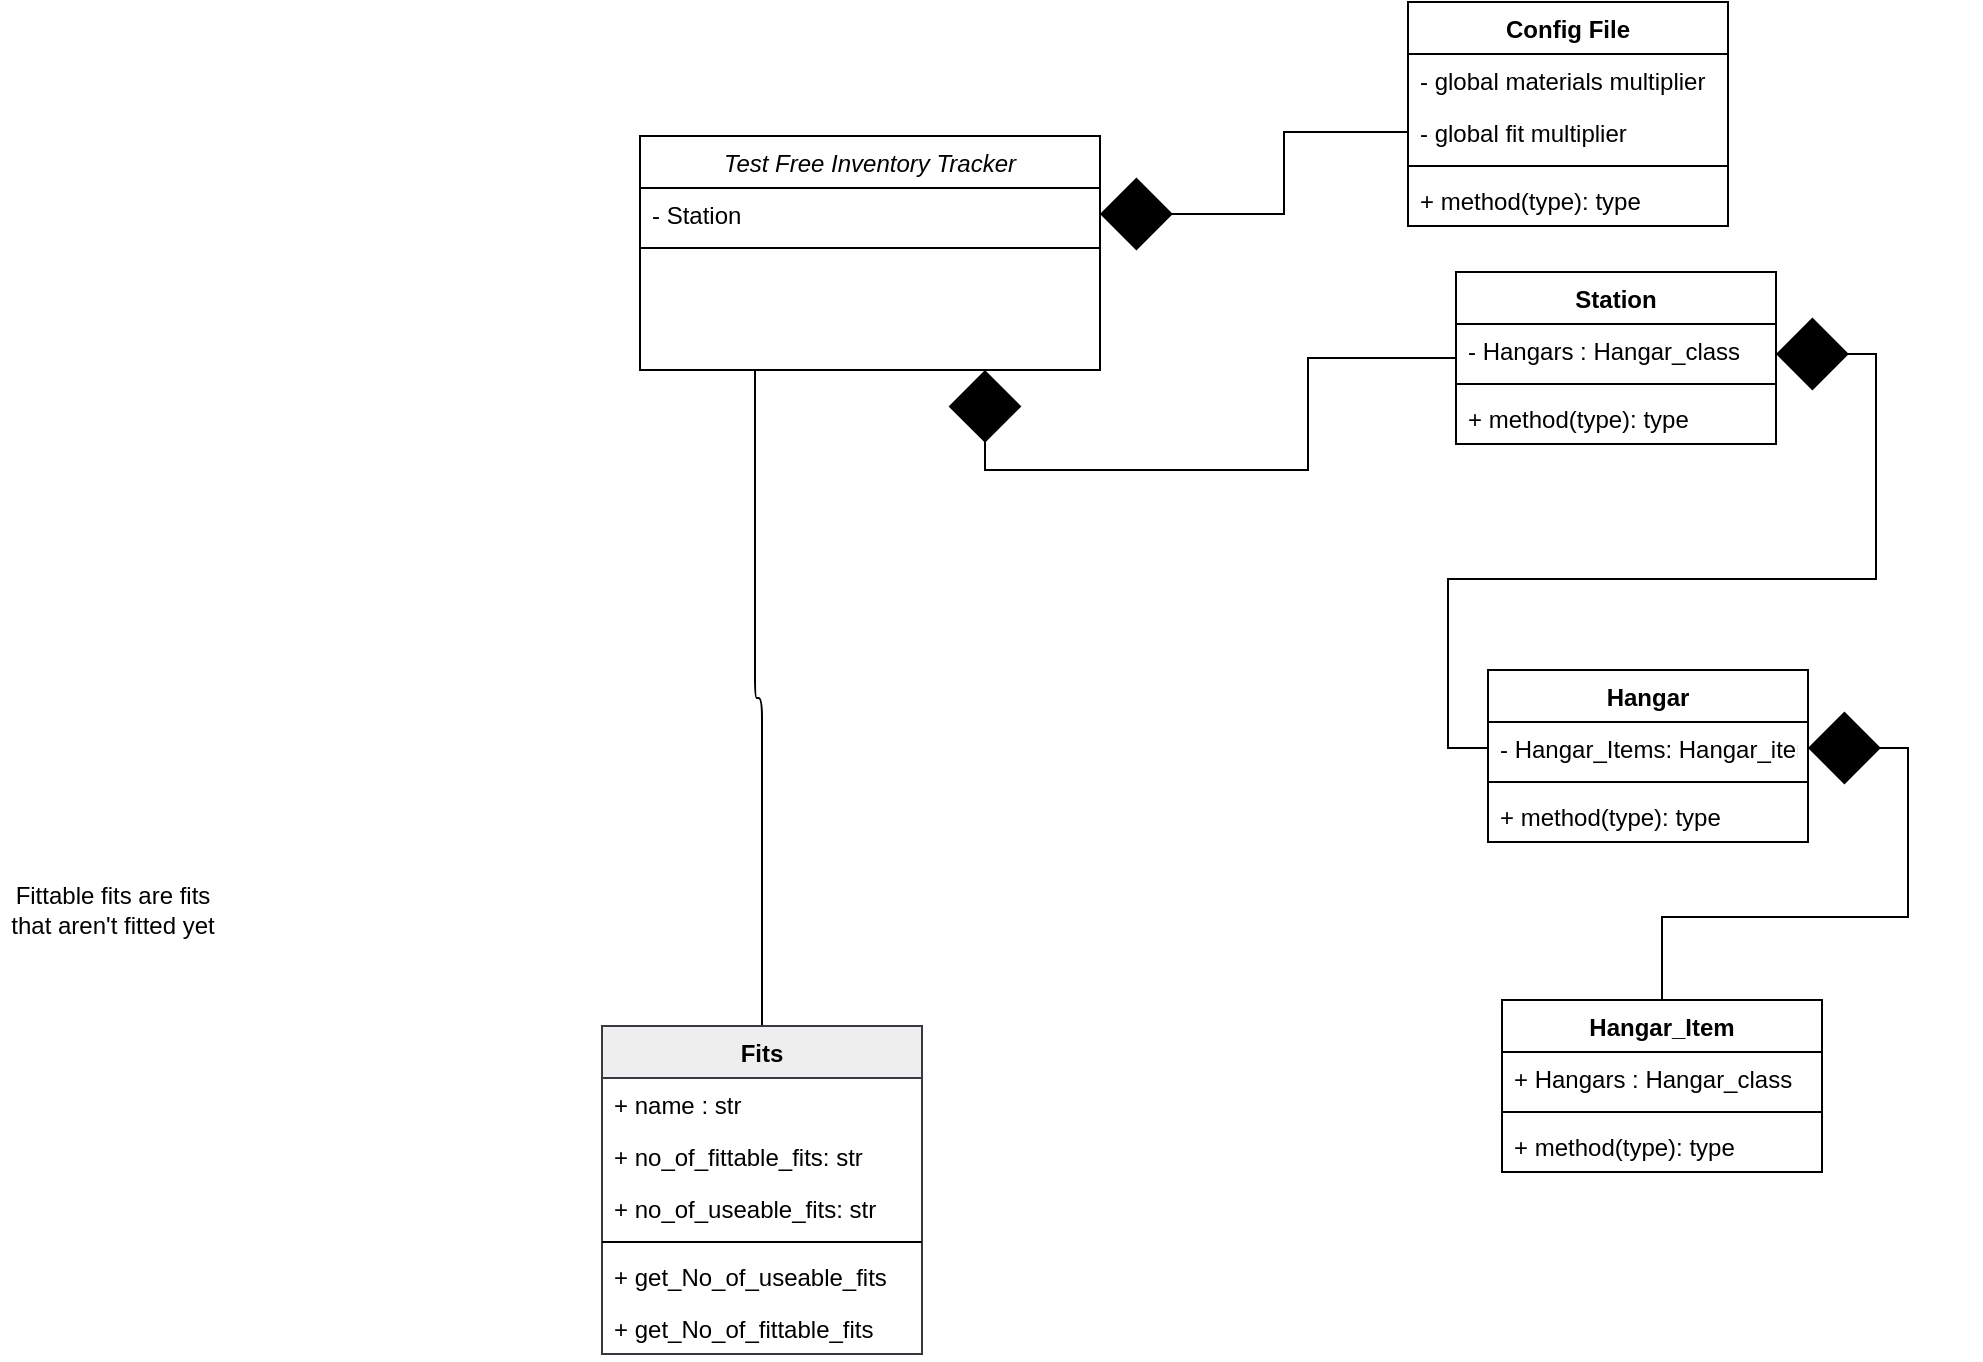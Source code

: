 <mxfile version="14.6.13" type="device" pages="2"><diagram id="C5RBs43oDa-KdzZeNtuy" name="Page-1"><mxGraphModel dx="1913" dy="2015" grid="0" gridSize="14" guides="1" tooltips="1" connect="1" arrows="1" fold="1" page="1" pageScale="1" pageWidth="827" pageHeight="1169" math="0" shadow="0"><root><mxCell id="WIyWlLk6GJQsqaUBKTNV-0"/><mxCell id="WIyWlLk6GJQsqaUBKTNV-1" parent="WIyWlLk6GJQsqaUBKTNV-0"/><mxCell id="zkfFHV4jXpPFQw0GAbJ--0" value="Test Free Inventory Tracker" style="swimlane;fontStyle=2;align=center;verticalAlign=top;childLayout=stackLayout;horizontal=1;startSize=26;horizontalStack=0;resizeParent=1;resizeLast=0;collapsible=1;marginBottom=0;shadow=0;strokeWidth=1;" parent="WIyWlLk6GJQsqaUBKTNV-1" vertex="1"><mxGeometry x="208" y="55" width="230" height="117" as="geometry"><mxRectangle x="230" y="140" width="160" height="26" as="alternateBounds"/></mxGeometry></mxCell><mxCell id="zkfFHV4jXpPFQw0GAbJ--3" value="- Station" style="text;align=left;verticalAlign=top;spacingLeft=4;spacingRight=4;overflow=hidden;rotatable=0;points=[[0,0.5],[1,0.5]];portConstraint=eastwest;shadow=0;html=0;" parent="zkfFHV4jXpPFQw0GAbJ--0" vertex="1"><mxGeometry y="26" width="230" height="26" as="geometry"/></mxCell><mxCell id="zkfFHV4jXpPFQw0GAbJ--4" value="" style="line;html=1;strokeWidth=1;align=left;verticalAlign=middle;spacingTop=-1;spacingLeft=3;spacingRight=3;rotatable=0;labelPosition=right;points=[];portConstraint=eastwest;" parent="zkfFHV4jXpPFQw0GAbJ--0" vertex="1"><mxGeometry y="52" width="230" height="8" as="geometry"/></mxCell><mxCell id="olo9yhCIY5UHebYKewUv-17" style="edgeStyle=orthogonalEdgeStyle;orthogonalLoop=1;jettySize=auto;html=1;exitX=0.5;exitY=0;exitDx=0;exitDy=0;entryX=0.25;entryY=1;entryDx=0;entryDy=0;endArrow=none;endFill=0;strokeWidth=1;" parent="WIyWlLk6GJQsqaUBKTNV-1" source="olo9yhCIY5UHebYKewUv-2" target="zkfFHV4jXpPFQw0GAbJ--0" edge="1"><mxGeometry relative="1" as="geometry"/></mxCell><mxCell id="olo9yhCIY5UHebYKewUv-2" value="Fits" style="swimlane;fontStyle=1;align=center;verticalAlign=top;childLayout=stackLayout;horizontal=1;startSize=26;horizontalStack=0;resizeParent=1;resizeParentMax=0;resizeLast=0;collapsible=1;marginBottom=0;fillColor=#eeeeee;strokeColor=#36393d;" parent="WIyWlLk6GJQsqaUBKTNV-1" vertex="1"><mxGeometry x="189" y="500" width="160" height="164" as="geometry"/></mxCell><mxCell id="olo9yhCIY5UHebYKewUv-3" value="+ name : str" style="text;strokeColor=none;fillColor=none;align=left;verticalAlign=top;spacingLeft=4;spacingRight=4;overflow=hidden;rotatable=0;points=[[0,0.5],[1,0.5]];portConstraint=eastwest;" parent="olo9yhCIY5UHebYKewUv-2" vertex="1"><mxGeometry y="26" width="160" height="26" as="geometry"/></mxCell><mxCell id="olo9yhCIY5UHebYKewUv-45" value="+ no_of_fittable_fits: str" style="text;strokeColor=none;fillColor=none;align=left;verticalAlign=top;spacingLeft=4;spacingRight=4;overflow=hidden;rotatable=0;points=[[0,0.5],[1,0.5]];portConstraint=eastwest;" parent="olo9yhCIY5UHebYKewUv-2" vertex="1"><mxGeometry y="52" width="160" height="26" as="geometry"/></mxCell><mxCell id="olo9yhCIY5UHebYKewUv-47" value="+ no_of_useable_fits: str" style="text;strokeColor=none;fillColor=none;align=left;verticalAlign=top;spacingLeft=4;spacingRight=4;overflow=hidden;rotatable=0;points=[[0,0.5],[1,0.5]];portConstraint=eastwest;" parent="olo9yhCIY5UHebYKewUv-2" vertex="1"><mxGeometry y="78" width="160" height="26" as="geometry"/></mxCell><mxCell id="olo9yhCIY5UHebYKewUv-4" value="" style="line;strokeWidth=1;fillColor=none;align=left;verticalAlign=middle;spacingTop=-1;spacingLeft=3;spacingRight=3;rotatable=0;labelPosition=right;points=[];portConstraint=eastwest;" parent="olo9yhCIY5UHebYKewUv-2" vertex="1"><mxGeometry y="104" width="160" height="8" as="geometry"/></mxCell><mxCell id="olo9yhCIY5UHebYKewUv-35" value="+ get_No_of_useable_fits" style="text;strokeColor=none;fillColor=none;align=left;verticalAlign=top;spacingLeft=4;spacingRight=4;overflow=hidden;rotatable=0;points=[[0,0.5],[1,0.5]];portConstraint=eastwest;" parent="olo9yhCIY5UHebYKewUv-2" vertex="1"><mxGeometry y="112" width="160" height="26" as="geometry"/></mxCell><mxCell id="olo9yhCIY5UHebYKewUv-46" value="+ get_No_of_fittable_fits" style="text;strokeColor=none;fillColor=none;align=left;verticalAlign=top;spacingLeft=4;spacingRight=4;overflow=hidden;rotatable=0;points=[[0,0.5],[1,0.5]];portConstraint=eastwest;" parent="olo9yhCIY5UHebYKewUv-2" vertex="1"><mxGeometry y="138" width="160" height="26" as="geometry"/></mxCell><mxCell id="olo9yhCIY5UHebYKewUv-36" value="Fittable fits are fits &lt;br&gt;that aren't fitted yet" style="text;html=1;align=center;verticalAlign=middle;resizable=0;points=[];autosize=1;" parent="WIyWlLk6GJQsqaUBKTNV-1" vertex="1"><mxGeometry x="-112" y="426" width="112" height="32" as="geometry"/></mxCell><mxCell id="WXaW2LiNA0JiMdEABXbR-26" style="edgeStyle=orthogonalEdgeStyle;rounded=0;orthogonalLoop=1;jettySize=auto;html=1;endArrow=diamond;endFill=1;endSize=34;entryX=0.75;entryY=1;entryDx=0;entryDy=0;" parent="WIyWlLk6GJQsqaUBKTNV-1" source="WXaW2LiNA0JiMdEABXbR-10" target="zkfFHV4jXpPFQw0GAbJ--0" edge="1"><mxGeometry relative="1" as="geometry"/></mxCell><mxCell id="WXaW2LiNA0JiMdEABXbR-10" value="Station" style="swimlane;fontStyle=1;align=center;verticalAlign=top;childLayout=stackLayout;horizontal=1;startSize=26;horizontalStack=0;resizeParent=1;resizeParentMax=0;resizeLast=0;collapsible=1;marginBottom=0;" parent="WIyWlLk6GJQsqaUBKTNV-1" vertex="1"><mxGeometry x="616" y="123" width="160" height="86" as="geometry"/></mxCell><mxCell id="WXaW2LiNA0JiMdEABXbR-11" value="- Hangars : Hangar_class" style="text;strokeColor=none;fillColor=none;align=left;verticalAlign=top;spacingLeft=4;spacingRight=4;overflow=hidden;rotatable=0;points=[[0,0.5],[1,0.5]];portConstraint=eastwest;" parent="WXaW2LiNA0JiMdEABXbR-10" vertex="1"><mxGeometry y="26" width="160" height="26" as="geometry"/></mxCell><mxCell id="WXaW2LiNA0JiMdEABXbR-12" value="" style="line;strokeWidth=1;fillColor=none;align=left;verticalAlign=middle;spacingTop=-1;spacingLeft=3;spacingRight=3;rotatable=0;labelPosition=right;points=[];portConstraint=eastwest;" parent="WXaW2LiNA0JiMdEABXbR-10" vertex="1"><mxGeometry y="52" width="160" height="8" as="geometry"/></mxCell><mxCell id="WXaW2LiNA0JiMdEABXbR-13" value="+ method(type): type" style="text;strokeColor=none;fillColor=none;align=left;verticalAlign=top;spacingLeft=4;spacingRight=4;overflow=hidden;rotatable=0;points=[[0,0.5],[1,0.5]];portConstraint=eastwest;" parent="WXaW2LiNA0JiMdEABXbR-10" vertex="1"><mxGeometry y="60" width="160" height="26" as="geometry"/></mxCell><mxCell id="WXaW2LiNA0JiMdEABXbR-18" value="Hangar" style="swimlane;fontStyle=1;align=center;verticalAlign=top;childLayout=stackLayout;horizontal=1;startSize=26;horizontalStack=0;resizeParent=1;resizeParentMax=0;resizeLast=0;collapsible=1;marginBottom=0;" parent="WIyWlLk6GJQsqaUBKTNV-1" vertex="1"><mxGeometry x="632" y="322" width="160" height="86" as="geometry"/></mxCell><mxCell id="WXaW2LiNA0JiMdEABXbR-19" value="- Hangar_Items: Hangar_item" style="text;strokeColor=none;fillColor=none;align=left;verticalAlign=top;spacingLeft=4;spacingRight=4;overflow=hidden;rotatable=0;points=[[0,0.5],[1,0.5]];portConstraint=eastwest;" parent="WXaW2LiNA0JiMdEABXbR-18" vertex="1"><mxGeometry y="26" width="160" height="26" as="geometry"/></mxCell><mxCell id="WXaW2LiNA0JiMdEABXbR-20" value="" style="line;strokeWidth=1;fillColor=none;align=left;verticalAlign=middle;spacingTop=-1;spacingLeft=3;spacingRight=3;rotatable=0;labelPosition=right;points=[];portConstraint=eastwest;" parent="WXaW2LiNA0JiMdEABXbR-18" vertex="1"><mxGeometry y="52" width="160" height="8" as="geometry"/></mxCell><mxCell id="WXaW2LiNA0JiMdEABXbR-21" value="+ method(type): type" style="text;strokeColor=none;fillColor=none;align=left;verticalAlign=top;spacingLeft=4;spacingRight=4;overflow=hidden;rotatable=0;points=[[0,0.5],[1,0.5]];portConstraint=eastwest;" parent="WXaW2LiNA0JiMdEABXbR-18" vertex="1"><mxGeometry y="60" width="160" height="26" as="geometry"/></mxCell><mxCell id="WXaW2LiNA0JiMdEABXbR-29" style="edgeStyle=orthogonalEdgeStyle;rounded=0;orthogonalLoop=1;jettySize=auto;html=1;entryX=1;entryY=0.5;entryDx=0;entryDy=0;endArrow=diamond;endFill=1;endSize=34;" parent="WIyWlLk6GJQsqaUBKTNV-1" source="WXaW2LiNA0JiMdEABXbR-22" target="WXaW2LiNA0JiMdEABXbR-19" edge="1"><mxGeometry relative="1" as="geometry"/></mxCell><mxCell id="WXaW2LiNA0JiMdEABXbR-22" value="Hangar_Item" style="swimlane;fontStyle=1;align=center;verticalAlign=top;childLayout=stackLayout;horizontal=1;startSize=26;horizontalStack=0;resizeParent=1;resizeParentMax=0;resizeLast=0;collapsible=1;marginBottom=0;" parent="WIyWlLk6GJQsqaUBKTNV-1" vertex="1"><mxGeometry x="639" y="487" width="160" height="86" as="geometry"/></mxCell><mxCell id="WXaW2LiNA0JiMdEABXbR-23" value="+ Hangars : Hangar_class" style="text;strokeColor=none;fillColor=none;align=left;verticalAlign=top;spacingLeft=4;spacingRight=4;overflow=hidden;rotatable=0;points=[[0,0.5],[1,0.5]];portConstraint=eastwest;" parent="WXaW2LiNA0JiMdEABXbR-22" vertex="1"><mxGeometry y="26" width="160" height="26" as="geometry"/></mxCell><mxCell id="WXaW2LiNA0JiMdEABXbR-24" value="" style="line;strokeWidth=1;fillColor=none;align=left;verticalAlign=middle;spacingTop=-1;spacingLeft=3;spacingRight=3;rotatable=0;labelPosition=right;points=[];portConstraint=eastwest;" parent="WXaW2LiNA0JiMdEABXbR-22" vertex="1"><mxGeometry y="52" width="160" height="8" as="geometry"/></mxCell><mxCell id="WXaW2LiNA0JiMdEABXbR-25" value="+ method(type): type" style="text;strokeColor=none;fillColor=none;align=left;verticalAlign=top;spacingLeft=4;spacingRight=4;overflow=hidden;rotatable=0;points=[[0,0.5],[1,0.5]];portConstraint=eastwest;" parent="WXaW2LiNA0JiMdEABXbR-22" vertex="1"><mxGeometry y="60" width="160" height="26" as="geometry"/></mxCell><mxCell id="WXaW2LiNA0JiMdEABXbR-27" style="edgeStyle=orthogonalEdgeStyle;rounded=0;orthogonalLoop=1;jettySize=auto;html=1;endArrow=diamond;endFill=1;endSize=34;entryX=1;entryY=0.577;entryDx=0;entryDy=0;entryPerimeter=0;exitX=0;exitY=0.5;exitDx=0;exitDy=0;" parent="WIyWlLk6GJQsqaUBKTNV-1" source="WXaW2LiNA0JiMdEABXbR-19" target="WXaW2LiNA0JiMdEABXbR-11" edge="1"><mxGeometry relative="1" as="geometry"><mxPoint x="894" y="137" as="sourcePoint"/><mxPoint x="869" y="320" as="targetPoint"/></mxGeometry></mxCell><mxCell id="WXaW2LiNA0JiMdEABXbR-30" value="Config File" style="swimlane;fontStyle=1;align=center;verticalAlign=top;childLayout=stackLayout;horizontal=1;startSize=26;horizontalStack=0;resizeParent=1;resizeParentMax=0;resizeLast=0;collapsible=1;marginBottom=0;" parent="WIyWlLk6GJQsqaUBKTNV-1" vertex="1"><mxGeometry x="592" y="-12" width="160" height="112" as="geometry"/></mxCell><mxCell id="WXaW2LiNA0JiMdEABXbR-31" value="- global materials multiplier" style="text;strokeColor=none;fillColor=none;align=left;verticalAlign=top;spacingLeft=4;spacingRight=4;overflow=hidden;rotatable=0;points=[[0,0.5],[1,0.5]];portConstraint=eastwest;" parent="WXaW2LiNA0JiMdEABXbR-30" vertex="1"><mxGeometry y="26" width="160" height="26" as="geometry"/></mxCell><mxCell id="WXaW2LiNA0JiMdEABXbR-34" value="- global fit multiplier" style="text;strokeColor=none;fillColor=none;align=left;verticalAlign=top;spacingLeft=4;spacingRight=4;overflow=hidden;rotatable=0;points=[[0,0.5],[1,0.5]];portConstraint=eastwest;" parent="WXaW2LiNA0JiMdEABXbR-30" vertex="1"><mxGeometry y="52" width="160" height="26" as="geometry"/></mxCell><mxCell id="WXaW2LiNA0JiMdEABXbR-32" value="" style="line;strokeWidth=1;fillColor=none;align=left;verticalAlign=middle;spacingTop=-1;spacingLeft=3;spacingRight=3;rotatable=0;labelPosition=right;points=[];portConstraint=eastwest;" parent="WXaW2LiNA0JiMdEABXbR-30" vertex="1"><mxGeometry y="78" width="160" height="8" as="geometry"/></mxCell><mxCell id="WXaW2LiNA0JiMdEABXbR-33" value="+ method(type): type" style="text;strokeColor=none;fillColor=none;align=left;verticalAlign=top;spacingLeft=4;spacingRight=4;overflow=hidden;rotatable=0;points=[[0,0.5],[1,0.5]];portConstraint=eastwest;" parent="WXaW2LiNA0JiMdEABXbR-30" vertex="1"><mxGeometry y="86" width="160" height="26" as="geometry"/></mxCell><mxCell id="WXaW2LiNA0JiMdEABXbR-35" style="edgeStyle=orthogonalEdgeStyle;rounded=0;orthogonalLoop=1;jettySize=auto;html=1;exitX=0;exitY=0.5;exitDx=0;exitDy=0;endArrow=diamond;endFill=1;endSize=34;entryX=1;entryY=0.5;entryDx=0;entryDy=0;" parent="WIyWlLk6GJQsqaUBKTNV-1" source="WXaW2LiNA0JiMdEABXbR-34" target="zkfFHV4jXpPFQw0GAbJ--3" edge="1"><mxGeometry relative="1" as="geometry"><mxPoint x="489" y="94" as="targetPoint"/></mxGeometry></mxCell></root></mxGraphModel></diagram><diagram id="v4XEHl_SyRXKggZ-N7HY" name="Program Flow"><mxGraphModel dx="1086" dy="846" grid="1" gridSize="10" guides="1" tooltips="1" connect="1" arrows="1" fold="1" page="1" pageScale="1" pageWidth="1169" pageHeight="1654" math="0" shadow="0"><root><mxCell id="RFvsc0-jxveF4656AnCG-0"/><mxCell id="RFvsc0-jxveF4656AnCG-1" parent="RFvsc0-jxveF4656AnCG-0"/><mxCell id="RFvsc0-jxveF4656AnCG-14" style="edgeStyle=orthogonalEdgeStyle;rounded=0;orthogonalLoop=1;jettySize=auto;html=1;" parent="RFvsc0-jxveF4656AnCG-1" source="RFvsc0-jxveF4656AnCG-4" target="RFvsc0-jxveF4656AnCG-13" edge="1"><mxGeometry relative="1" as="geometry"/></mxCell><mxCell id="RFvsc0-jxveF4656AnCG-4" value="Warning Msg" style="rounded=1;whiteSpace=wrap;html=1;absoluteArcSize=1;arcSize=14;strokeWidth=2;fillColor=#a20025;strokeColor=#6F0000;fontColor=#ffffff;" parent="RFvsc0-jxveF4656AnCG-1" vertex="1"><mxGeometry x="410" y="417.5" width="100" height="55" as="geometry"/></mxCell><mxCell id="RFvsc0-jxveF4656AnCG-10" value="" style="edgeStyle=orthogonalEdgeStyle;rounded=0;orthogonalLoop=1;jettySize=auto;html=1;" parent="RFvsc0-jxveF4656AnCG-1" source="RFvsc0-jxveF4656AnCG-5" target="RFvsc0-jxveF4656AnCG-9" edge="1"><mxGeometry relative="1" as="geometry"/></mxCell><mxCell id="RFvsc0-jxveF4656AnCG-5" value="Get Station, Get Containers/Hangars" style="rounded=1;whiteSpace=wrap;html=1;absoluteArcSize=1;arcSize=14;strokeWidth=2;fillColor=#f0a30a;strokeColor=#BD7000;fontColor=#000000;" parent="RFvsc0-jxveF4656AnCG-1" vertex="1"><mxGeometry x="150" y="250" width="160" height="60" as="geometry"/></mxCell><mxCell id="RFvsc0-jxveF4656AnCG-8" style="edgeStyle=orthogonalEdgeStyle;rounded=0;orthogonalLoop=1;jettySize=auto;html=1;entryX=0.5;entryY=0;entryDx=0;entryDy=0;" parent="RFvsc0-jxveF4656AnCG-1" source="RFvsc0-jxveF4656AnCG-6" target="RFvsc0-jxveF4656AnCG-5" edge="1"><mxGeometry relative="1" as="geometry"/></mxCell><mxCell id="RFvsc0-jxveF4656AnCG-6" value="Main Program&lt;br&gt;" style="strokeWidth=2;html=1;shape=mxgraph.flowchart.start_2;whiteSpace=wrap;fillColor=#e3c800;strokeColor=#B09500;fontColor=#000000;" parent="RFvsc0-jxveF4656AnCG-1" vertex="1"><mxGeometry x="180" y="80" width="100" height="100" as="geometry"/></mxCell><mxCell id="RFvsc0-jxveF4656AnCG-11" value="Yes" style="edgeStyle=orthogonalEdgeStyle;rounded=0;orthogonalLoop=1;jettySize=auto;html=1;" parent="RFvsc0-jxveF4656AnCG-1" source="RFvsc0-jxveF4656AnCG-9" target="RFvsc0-jxveF4656AnCG-4" edge="1"><mxGeometry relative="1" as="geometry"/></mxCell><mxCell id="RFvsc0-jxveF4656AnCG-15" value="No" style="edgeStyle=orthogonalEdgeStyle;rounded=0;orthogonalLoop=1;jettySize=auto;html=1;entryX=0;entryY=0.5;entryDx=0;entryDy=0;exitX=0.5;exitY=1;exitDx=0;exitDy=0;" parent="RFvsc0-jxveF4656AnCG-1" source="RFvsc0-jxveF4656AnCG-9" target="RFvsc0-jxveF4656AnCG-13" edge="1"><mxGeometry relative="1" as="geometry"/></mxCell><mxCell id="RFvsc0-jxveF4656AnCG-9" value="Are associated&lt;br&gt;&amp;nbsp;hangar files missing?" style="rhombus;whiteSpace=wrap;html=1;rounded=1;strokeWidth=2;arcSize=14;fillColor=#a20025;strokeColor=#6F0000;fontColor=#ffffff;" parent="RFvsc0-jxveF4656AnCG-1" vertex="1"><mxGeometry x="145" y="380" width="170" height="130" as="geometry"/></mxCell><mxCell id="RFvsc0-jxveF4656AnCG-16" value="Yes" style="edgeStyle=orthogonalEdgeStyle;rounded=0;orthogonalLoop=1;jettySize=auto;html=1;exitX=1;exitY=0.5;exitDx=0;exitDy=0;entryX=1;entryY=0.5;entryDx=0;entryDy=0;" parent="RFvsc0-jxveF4656AnCG-1" source="RFvsc0-jxveF4656AnCG-13" target="RFvsc0-jxveF4656AnCG-5" edge="1"><mxGeometry x="-0.849" relative="1" as="geometry"><Array as="points"><mxPoint x="580" y="605"/><mxPoint x="580" y="280"/></Array><mxPoint as="offset"/></mxGeometry></mxCell><mxCell id="RFvsc0-jxveF4656AnCG-19" value="" style="edgeStyle=orthogonalEdgeStyle;rounded=0;orthogonalLoop=1;jettySize=auto;html=1;" parent="RFvsc0-jxveF4656AnCG-1" source="RFvsc0-jxveF4656AnCG-13" target="RFvsc0-jxveF4656AnCG-18" edge="1"><mxGeometry relative="1" as="geometry"/></mxCell><mxCell id="RFvsc0-jxveF4656AnCG-36" style="edgeStyle=orthogonalEdgeStyle;rounded=0;orthogonalLoop=1;jettySize=auto;html=1;exitX=1;exitY=1;exitDx=0;exitDy=0;entryX=0.033;entryY=0.167;entryDx=0;entryDy=0;entryPerimeter=0;" parent="RFvsc0-jxveF4656AnCG-1" source="RFvsc0-jxveF4656AnCG-13" target="RFvsc0-jxveF4656AnCG-35" edge="1"><mxGeometry relative="1" as="geometry"/></mxCell><mxCell id="RFvsc0-jxveF4656AnCG-13" value="Any more hangar/container files left?" style="rhombus;whiteSpace=wrap;html=1;rounded=1;strokeWidth=2;arcSize=14;fillColor=#a20025;strokeColor=#6F0000;fontColor=#ffffff;" parent="RFvsc0-jxveF4656AnCG-1" vertex="1"><mxGeometry x="375" y="540" width="170" height="130" as="geometry"/></mxCell><mxCell id="RFvsc0-jxveF4656AnCG-22" style="edgeStyle=orthogonalEdgeStyle;rounded=0;orthogonalLoop=1;jettySize=auto;html=1;" parent="RFvsc0-jxveF4656AnCG-1" source="RFvsc0-jxveF4656AnCG-18" target="RFvsc0-jxveF4656AnCG-21" edge="1"><mxGeometry relative="1" as="geometry"/></mxCell><mxCell id="RFvsc0-jxveF4656AnCG-18" value="Load Fits" style="rounded=1;whiteSpace=wrap;html=1;strokeWidth=2;arcSize=14;fillColor=#0050ef;strokeColor=#001DBC;fontColor=#ffffff;" parent="RFvsc0-jxveF4656AnCG-1" vertex="1"><mxGeometry x="400" y="710" width="120" height="60" as="geometry"/></mxCell><mxCell id="RFvsc0-jxveF4656AnCG-24" value="Yes" style="edgeStyle=orthogonalEdgeStyle;rounded=0;orthogonalLoop=1;jettySize=auto;html=1;" parent="RFvsc0-jxveF4656AnCG-1" source="RFvsc0-jxveF4656AnCG-21" target="RFvsc0-jxveF4656AnCG-23" edge="1"><mxGeometry relative="1" as="geometry"/></mxCell><mxCell id="RFvsc0-jxveF4656AnCG-26" value="No" style="edgeStyle=orthogonalEdgeStyle;rounded=0;orthogonalLoop=1;jettySize=auto;html=1;" parent="RFvsc0-jxveF4656AnCG-1" source="RFvsc0-jxveF4656AnCG-21" target="RFvsc0-jxveF4656AnCG-27" edge="1"><mxGeometry relative="1" as="geometry"><mxPoint x="280" y="900" as="targetPoint"/></mxGeometry></mxCell><mxCell id="RFvsc0-jxveF4656AnCG-21" value="Is the fit valid?" style="rhombus;whiteSpace=wrap;html=1;rounded=1;strokeWidth=2;arcSize=14;fillColor=#0050ef;strokeColor=#001DBC;fontColor=#ffffff;" parent="RFvsc0-jxveF4656AnCG-1" vertex="1"><mxGeometry x="402.5" y="805" width="115" height="90" as="geometry"/></mxCell><mxCell id="RFvsc0-jxveF4656AnCG-25" value="Yes" style="edgeStyle=orthogonalEdgeStyle;rounded=0;orthogonalLoop=1;jettySize=auto;html=1;exitX=1;exitY=0.5;exitDx=0;exitDy=0;entryX=1;entryY=0.5;entryDx=0;entryDy=0;" parent="RFvsc0-jxveF4656AnCG-1" source="RFvsc0-jxveF4656AnCG-23" target="RFvsc0-jxveF4656AnCG-18" edge="1"><mxGeometry relative="1" as="geometry"><Array as="points"><mxPoint x="620" y="970"/><mxPoint x="620" y="740"/></Array></mxGeometry></mxCell><mxCell id="RFvsc0-jxveF4656AnCG-30" value="" style="edgeStyle=orthogonalEdgeStyle;rounded=0;orthogonalLoop=1;jettySize=auto;html=1;" parent="RFvsc0-jxveF4656AnCG-1" source="RFvsc0-jxveF4656AnCG-23" target="RFvsc0-jxveF4656AnCG-29" edge="1"><mxGeometry relative="1" as="geometry"/></mxCell><mxCell id="RFvsc0-jxveF4656AnCG-23" value="Any more fits?" style="rhombus;whiteSpace=wrap;html=1;rounded=1;strokeWidth=2;arcSize=14;fillColor=#0050ef;strokeColor=#001DBC;fontColor=#ffffff;" parent="RFvsc0-jxveF4656AnCG-1" vertex="1"><mxGeometry x="397.5" y="925" width="125" height="90" as="geometry"/></mxCell><mxCell id="RFvsc0-jxveF4656AnCG-28" style="edgeStyle=orthogonalEdgeStyle;rounded=0;orthogonalLoop=1;jettySize=auto;html=1;entryX=0;entryY=0.5;entryDx=0;entryDy=0;" parent="RFvsc0-jxveF4656AnCG-1" source="RFvsc0-jxveF4656AnCG-27" target="RFvsc0-jxveF4656AnCG-23" edge="1"><mxGeometry relative="1" as="geometry"><Array as="points"><mxPoint x="280" y="970"/></Array></mxGeometry></mxCell><mxCell id="RFvsc0-jxveF4656AnCG-27" value="Warning Msg: Blank Fit" style="rounded=1;whiteSpace=wrap;html=1;absoluteArcSize=1;arcSize=14;strokeWidth=2;fillColor=#0050ef;strokeColor=#001DBC;fontColor=#ffffff;" parent="RFvsc0-jxveF4656AnCG-1" vertex="1"><mxGeometry x="230" y="822.5" width="100" height="55" as="geometry"/></mxCell><mxCell id="RFvsc0-jxveF4656AnCG-39" value="" style="edgeStyle=orthogonalEdgeStyle;rounded=0;orthogonalLoop=1;jettySize=auto;html=1;" parent="RFvsc0-jxveF4656AnCG-1" source="RFvsc0-jxveF4656AnCG-29" target="RFvsc0-jxveF4656AnCG-38" edge="1"><mxGeometry relative="1" as="geometry"/></mxCell><mxCell id="RFvsc0-jxveF4656AnCG-29" value="Get the net number of fits needed (this can be negative, meaning none to be built)" style="whiteSpace=wrap;html=1;rounded=1;strokeWidth=2;arcSize=14;" parent="RFvsc0-jxveF4656AnCG-1" vertex="1"><mxGeometry x="390" y="1100" width="140" height="80" as="geometry"/></mxCell><mxCell id="RFvsc0-jxveF4656AnCG-44" style="edgeStyle=orthogonalEdgeStyle;rounded=0;orthogonalLoop=1;jettySize=auto;html=1;entryX=1;entryY=0.5;entryDx=0;entryDy=0;" parent="RFvsc0-jxveF4656AnCG-1" source="RFvsc0-jxveF4656AnCG-32" target="RFvsc0-jxveF4656AnCG-42" edge="1"><mxGeometry relative="1" as="geometry"/></mxCell><mxCell id="RFvsc0-jxveF4656AnCG-47" style="edgeStyle=orthogonalEdgeStyle;rounded=0;orthogonalLoop=1;jettySize=auto;html=1;exitX=0.5;exitY=1;exitDx=0;exitDy=0;entryX=1;entryY=0.5;entryDx=0;entryDy=0;" parent="RFvsc0-jxveF4656AnCG-1" source="RFvsc0-jxveF4656AnCG-32" target="RFvsc0-jxveF4656AnCG-45" edge="1"><mxGeometry relative="1" as="geometry"/></mxCell><mxCell id="RFvsc0-jxveF4656AnCG-32" value="Multipliers for station" style="shape=parallelogram;perimeter=parallelogramPerimeter;whiteSpace=wrap;html=1;fixedSize=1;fillColor=#008a00;strokeColor=#005700;fontColor=#ffffff;" parent="RFvsc0-jxveF4656AnCG-1" vertex="1"><mxGeometry x="600" y="1110" width="160" height="60" as="geometry"/></mxCell><mxCell id="RFvsc0-jxveF4656AnCG-40" value="Delta Fits" style="shape=parallelogram;perimeter=parallelogramPerimeter;whiteSpace=wrap;html=1;fixedSize=1;" parent="RFvsc0-jxveF4656AnCG-1" vertex="1"><mxGeometry x="170" y="1110" width="160" height="60" as="geometry"/></mxCell><mxCell id="RFvsc0-jxveF4656AnCG-37" style="edgeStyle=orthogonalEdgeStyle;rounded=0;orthogonalLoop=1;jettySize=auto;html=1;exitX=0.5;exitY=1;exitDx=0;exitDy=0;exitPerimeter=0;" parent="RFvsc0-jxveF4656AnCG-1" source="RFvsc0-jxveF4656AnCG-35" target="RFvsc0-jxveF4656AnCG-32" edge="1"><mxGeometry relative="1" as="geometry"><Array as="points"><mxPoint x="680" y="690"/></Array></mxGeometry></mxCell><mxCell id="RFvsc0-jxveF4656AnCG-35" value="&lt;ol&gt;&lt;li&gt;How many total fitted ships&lt;/li&gt;&lt;li&gt;How many ships and modules&lt;/li&gt;&lt;li&gt;Global Material Multiplier&lt;/li&gt;&lt;li&gt;Global Fit Multiplier&lt;/li&gt;&lt;/ol&gt;" style="strokeWidth=2;html=1;shape=mxgraph.flowchart.stored_data;whiteSpace=wrap;fillColor=#008a00;strokeColor=#005700;fontColor=#ffffff;" parent="RFvsc0-jxveF4656AnCG-1" vertex="1"><mxGeometry x="640" y="630" width="240" height="90" as="geometry"/></mxCell><mxCell id="RFvsc0-jxveF4656AnCG-41" style="edgeStyle=orthogonalEdgeStyle;rounded=0;orthogonalLoop=1;jettySize=auto;html=1;exitX=0;exitY=0.5;exitDx=0;exitDy=0;" parent="RFvsc0-jxveF4656AnCG-1" source="RFvsc0-jxveF4656AnCG-29" target="RFvsc0-jxveF4656AnCG-40" edge="1"><mxGeometry relative="1" as="geometry"/></mxCell><mxCell id="RFvsc0-jxveF4656AnCG-43" value="" style="edgeStyle=orthogonalEdgeStyle;rounded=0;orthogonalLoop=1;jettySize=auto;html=1;" parent="RFvsc0-jxveF4656AnCG-1" source="RFvsc0-jxveF4656AnCG-38" target="RFvsc0-jxveF4656AnCG-42" edge="1"><mxGeometry relative="1" as="geometry"/></mxCell><mxCell id="RFvsc0-jxveF4656AnCG-38" value="Itemise Total Fits (Ships and Modules)&amp;nbsp;" style="whiteSpace=wrap;html=1;rounded=1;strokeWidth=2;arcSize=14;" parent="RFvsc0-jxveF4656AnCG-1" vertex="1"><mxGeometry x="400" y="1210" width="120" height="60" as="geometry"/></mxCell><mxCell id="RFvsc0-jxveF4656AnCG-46" value="" style="edgeStyle=orthogonalEdgeStyle;rounded=0;orthogonalLoop=1;jettySize=auto;html=1;" parent="RFvsc0-jxveF4656AnCG-1" source="RFvsc0-jxveF4656AnCG-42" target="RFvsc0-jxveF4656AnCG-45" edge="1"><mxGeometry relative="1" as="geometry"/></mxCell><mxCell id="RFvsc0-jxveF4656AnCG-42" value="Multiply by GFM" style="whiteSpace=wrap;html=1;rounded=1;strokeWidth=2;arcSize=14;" parent="RFvsc0-jxveF4656AnCG-1" vertex="1"><mxGeometry x="400" y="1300" width="120" height="60" as="geometry"/></mxCell><mxCell id="RFvsc0-jxveF4656AnCG-49" value="" style="edgeStyle=orthogonalEdgeStyle;rounded=0;orthogonalLoop=1;jettySize=auto;html=1;" parent="RFvsc0-jxveF4656AnCG-1" source="RFvsc0-jxveF4656AnCG-45" target="RFvsc0-jxveF4656AnCG-48" edge="1"><mxGeometry relative="1" as="geometry"/></mxCell><mxCell id="RFvsc0-jxveF4656AnCG-45" value="Go through each module required and get materials for each one from ME 0 BPO multiplied by GMM" style="whiteSpace=wrap;html=1;rounded=1;strokeWidth=2;arcSize=14;" parent="RFvsc0-jxveF4656AnCG-1" vertex="1"><mxGeometry x="400" y="1400" width="120" height="100" as="geometry"/></mxCell><mxCell id="RFvsc0-jxveF4656AnCG-53" value="" style="edgeStyle=orthogonalEdgeStyle;rounded=0;orthogonalLoop=1;jettySize=auto;html=1;" parent="RFvsc0-jxveF4656AnCG-1" source="RFvsc0-jxveF4656AnCG-48" target="RFvsc0-jxveF4656AnCG-52" edge="1"><mxGeometry relative="1" as="geometry"/></mxCell><mxCell id="RFvsc0-jxveF4656AnCG-55" style="edgeStyle=orthogonalEdgeStyle;rounded=0;orthogonalLoop=1;jettySize=auto;html=1;" parent="RFvsc0-jxveF4656AnCG-1" source="RFvsc0-jxveF4656AnCG-48" target="RFvsc0-jxveF4656AnCG-54" edge="1"><mxGeometry relative="1" as="geometry"/></mxCell><mxCell id="RFvsc0-jxveF4656AnCG-48" value="Print out missing ships (fitted, number of fittable ships/modules), required minerals for config x GFM x GMM" style="whiteSpace=wrap;html=1;rounded=1;strokeWidth=2;arcSize=14;" parent="RFvsc0-jxveF4656AnCG-1" vertex="1"><mxGeometry x="380" y="1550" width="160" height="80" as="geometry"/></mxCell><mxCell id="RFvsc0-jxveF4656AnCG-52" value="End" style="ellipse;whiteSpace=wrap;html=1;rounded=1;strokeWidth=2;arcSize=14;" parent="RFvsc0-jxveF4656AnCG-1" vertex="1"><mxGeometry x="640" y="1560" width="120" height="60" as="geometry"/></mxCell><mxCell id="RFvsc0-jxveF4656AnCG-54" value="Output Log files&amp;nbsp;&lt;br&gt;&lt;br&gt;&lt;ul&gt;&lt;li&gt;Number of Fitted Ships required&lt;/li&gt;&lt;li&gt;Number of Fittable Ships Modules&lt;/li&gt;&lt;li&gt;&lt;br&gt;&lt;/li&gt;&lt;/ul&gt;" style="strokeWidth=2;html=1;shape=mxgraph.flowchart.stored_data;whiteSpace=wrap;" parent="RFvsc0-jxveF4656AnCG-1" vertex="1"><mxGeometry x="30" y="1460" width="190" height="160" as="geometry"/></mxCell></root></mxGraphModel></diagram></mxfile>